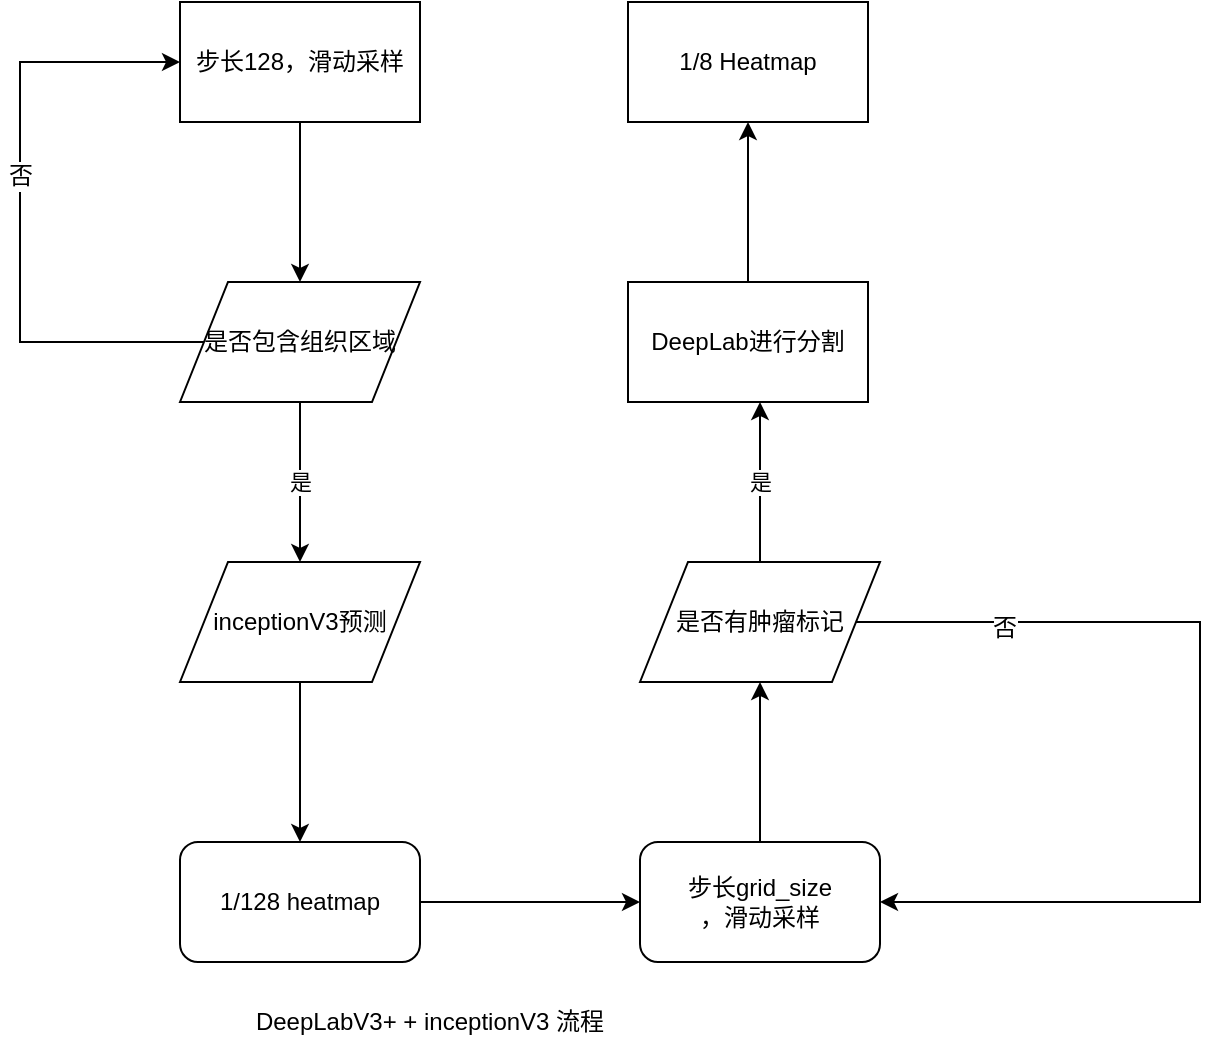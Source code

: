 <mxGraphModel grid="1" gridSize="10" guides="1" tooltips="1" connect="1" arrows="1" fold="1" page="1" pageScale="1" pageWidth="827" pageHeight="1169" background="#ffffff"><root><mxCell id="0"/><mxCell id="1" parent="0"/><mxCell id="4" value="" style="edgeStyle=orthogonalEdgeStyle;rounded=0;html=1;jettySize=auto;orthogonalLoop=1;" parent="1" source="2" edge="1"><mxGeometry relative="1" as="geometry"><mxPoint x="250" y="210" as="targetPoint"/></mxGeometry></mxCell><mxCell id="2" value="步长128，滑动采样" style="rounded=0;whiteSpace=wrap;html=1;" parent="1" vertex="1"><mxGeometry x="190" y="70" width="120" height="60" as="geometry"/></mxCell><mxCell id="5" style="edgeStyle=orthogonalEdgeStyle;rounded=0;html=1;exitX=0.5;exitY=1;entryX=0.5;entryY=1;jettySize=auto;orthogonalLoop=1;" parent="1" edge="1"><mxGeometry relative="1" as="geometry"><mxPoint x="250" y="270" as="sourcePoint"/><mxPoint x="250" y="270" as="targetPoint"/></mxGeometry></mxCell><mxCell id="12" value="是" style="edgeStyle=orthogonalEdgeStyle;rounded=0;html=1;jettySize=auto;orthogonalLoop=1;" parent="1" source="9" target="11" edge="1"><mxGeometry relative="1" as="geometry"/></mxCell><mxCell id="17" style="edgeStyle=orthogonalEdgeStyle;rounded=0;html=1;exitX=0;exitY=0.5;entryX=0;entryY=0.5;jettySize=auto;orthogonalLoop=1;" parent="1" source="9" target="2" edge="1"><mxGeometry relative="1" as="geometry"><Array as="points"><mxPoint x="110" y="240"/><mxPoint x="110" y="100"/></Array></mxGeometry></mxCell><mxCell id="29" value="否" style="text;html=1;resizable=0;points=[];align=center;verticalAlign=middle;labelBackgroundColor=#ffffff;" parent="17" vertex="1" connectable="0"><mxGeometry x="0.122" relative="1" as="geometry"><mxPoint as="offset"/></mxGeometry></mxCell><mxCell id="9" value="是否包含组织区域" style="shape=parallelogram;perimeter=parallelogramPerimeter;whiteSpace=wrap;html=1;" parent="1" vertex="1"><mxGeometry x="190" y="210" width="120" height="60" as="geometry"/></mxCell><mxCell id="14" value="" style="edgeStyle=orthogonalEdgeStyle;rounded=0;html=1;jettySize=auto;orthogonalLoop=1;" parent="1" source="11" edge="1"><mxGeometry relative="1" as="geometry"><mxPoint x="250" y="490" as="targetPoint"/></mxGeometry></mxCell><mxCell id="11" value="inceptionV3预测" style="shape=parallelogram;perimeter=parallelogramPerimeter;whiteSpace=wrap;html=1;" parent="1" vertex="1"><mxGeometry x="190" y="350" width="120" height="60" as="geometry"/></mxCell><mxCell id="19" value="" style="edgeStyle=orthogonalEdgeStyle;rounded=0;html=1;jettySize=auto;orthogonalLoop=1;" parent="1" source="15" target="18" edge="1"><mxGeometry relative="1" as="geometry"/></mxCell><mxCell id="15" value="1/128 heatmap" style="rounded=1;whiteSpace=wrap;html=1;" parent="1" vertex="1"><mxGeometry x="190" y="490" width="120" height="60" as="geometry"/></mxCell><mxCell id="23" value="" style="edgeStyle=orthogonalEdgeStyle;rounded=0;html=1;jettySize=auto;orthogonalLoop=1;" parent="1" source="18" edge="1"><mxGeometry relative="1" as="geometry"><mxPoint x="480" y="410" as="targetPoint"/></mxGeometry></mxCell><mxCell id="18" value="步长grid_size&lt;div&gt;，滑动采样&lt;/div&gt;" style="rounded=1;whiteSpace=wrap;html=1;" parent="1" vertex="1"><mxGeometry x="420" y="490" width="120" height="60" as="geometry"/></mxCell><mxCell id="25" value="是" style="edgeStyle=orthogonalEdgeStyle;rounded=0;html=1;jettySize=auto;orthogonalLoop=1;" parent="1" source="21" edge="1"><mxGeometry relative="1" as="geometry"><mxPoint x="480" y="270" as="targetPoint"/></mxGeometry></mxCell><mxCell id="27" style="edgeStyle=orthogonalEdgeStyle;rounded=0;html=1;exitX=1;exitY=0.5;entryX=1;entryY=0.5;jettySize=auto;orthogonalLoop=1;" parent="1" source="21" target="18" edge="1"><mxGeometry relative="1" as="geometry"><Array as="points"><mxPoint x="700" y="380"/><mxPoint x="700" y="520"/></Array></mxGeometry></mxCell><mxCell id="28" value="否" style="text;html=1;resizable=0;points=[];align=center;verticalAlign=middle;labelBackgroundColor=#ffffff;" parent="27" vertex="1" connectable="0"><mxGeometry x="-0.688" y="-3" relative="1" as="geometry"><mxPoint as="offset"/></mxGeometry></mxCell><mxCell id="21" value="是否有肿瘤标记" style="shape=parallelogram;perimeter=parallelogramPerimeter;whiteSpace=wrap;html=1;" parent="1" vertex="1"><mxGeometry x="420" y="350" width="120" height="60" as="geometry"/></mxCell><mxCell id="32" value="" style="edgeStyle=orthogonalEdgeStyle;rounded=0;html=1;jettySize=auto;orthogonalLoop=1;" parent="1" source="30" target="31" edge="1"><mxGeometry relative="1" as="geometry"/></mxCell><mxCell id="30" value="DeepLab进行分割" style="rounded=0;whiteSpace=wrap;html=1;" parent="1" vertex="1"><mxGeometry x="414" y="210" width="120" height="60" as="geometry"/></mxCell><mxCell id="31" value="1/8 Heatmap" style="rounded=0;whiteSpace=wrap;html=1;" parent="1" vertex="1"><mxGeometry x="414" y="70" width="120" height="60" as="geometry"/></mxCell><mxCell id="33" value="DeepLabV3+ + inceptionV3 流程" style="text;html=1;strokeColor=none;fillColor=none;align=center;verticalAlign=middle;whiteSpace=wrap;rounded=0;" parent="1" vertex="1"><mxGeometry x="100" y="570" width="430" height="20" as="geometry"/></mxCell></root></mxGraphModel>